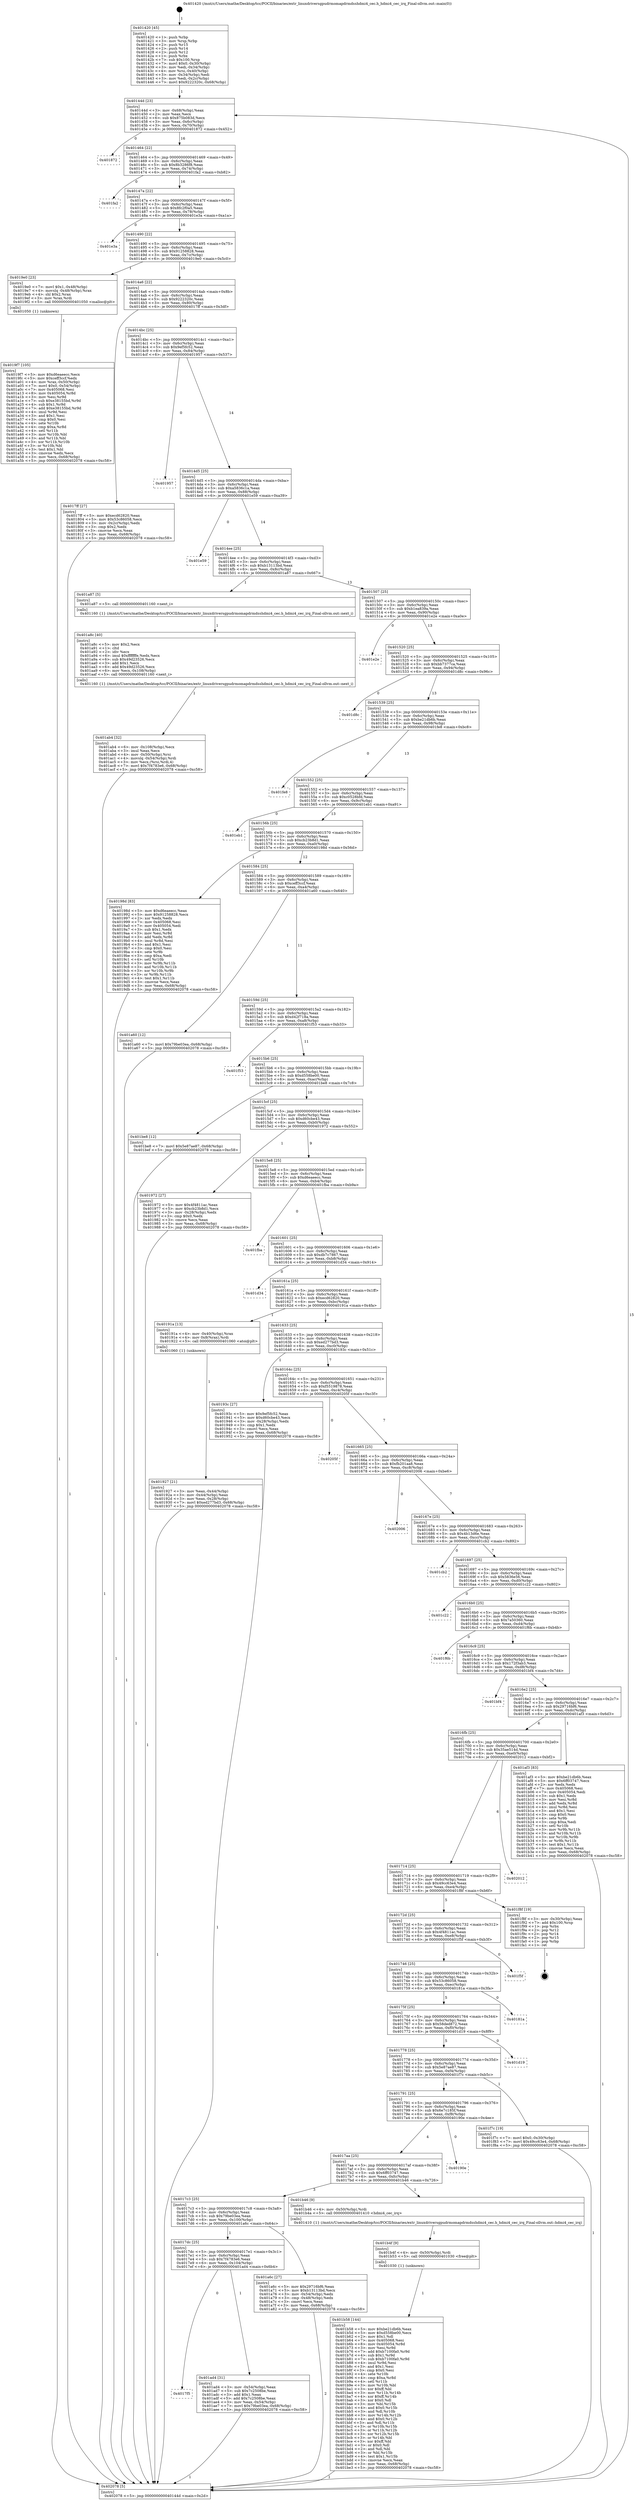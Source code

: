 digraph "0x401420" {
  label = "0x401420 (/mnt/c/Users/mathe/Desktop/tcc/POCII/binaries/extr_linuxdriversgpudrmomapdrmdsshdmi4_cec.h_hdmi4_cec_irq_Final-ollvm.out::main(0))"
  labelloc = "t"
  node[shape=record]

  Entry [label="",width=0.3,height=0.3,shape=circle,fillcolor=black,style=filled]
  "0x40144d" [label="{
     0x40144d [23]\l
     | [instrs]\l
     &nbsp;&nbsp;0x40144d \<+3\>: mov -0x68(%rbp),%eax\l
     &nbsp;&nbsp;0x401450 \<+2\>: mov %eax,%ecx\l
     &nbsp;&nbsp;0x401452 \<+6\>: sub $0x875b083d,%ecx\l
     &nbsp;&nbsp;0x401458 \<+3\>: mov %eax,-0x6c(%rbp)\l
     &nbsp;&nbsp;0x40145b \<+3\>: mov %ecx,-0x70(%rbp)\l
     &nbsp;&nbsp;0x40145e \<+6\>: je 0000000000401872 \<main+0x452\>\l
  }"]
  "0x401872" [label="{
     0x401872\l
  }", style=dashed]
  "0x401464" [label="{
     0x401464 [22]\l
     | [instrs]\l
     &nbsp;&nbsp;0x401464 \<+5\>: jmp 0000000000401469 \<main+0x49\>\l
     &nbsp;&nbsp;0x401469 \<+3\>: mov -0x6c(%rbp),%eax\l
     &nbsp;&nbsp;0x40146c \<+5\>: sub $0x8b3286f8,%eax\l
     &nbsp;&nbsp;0x401471 \<+3\>: mov %eax,-0x74(%rbp)\l
     &nbsp;&nbsp;0x401474 \<+6\>: je 0000000000401fa2 \<main+0xb82\>\l
  }"]
  Exit [label="",width=0.3,height=0.3,shape=circle,fillcolor=black,style=filled,peripheries=2]
  "0x401fa2" [label="{
     0x401fa2\l
  }", style=dashed]
  "0x40147a" [label="{
     0x40147a [22]\l
     | [instrs]\l
     &nbsp;&nbsp;0x40147a \<+5\>: jmp 000000000040147f \<main+0x5f\>\l
     &nbsp;&nbsp;0x40147f \<+3\>: mov -0x6c(%rbp),%eax\l
     &nbsp;&nbsp;0x401482 \<+5\>: sub $0x8fc2f0a5,%eax\l
     &nbsp;&nbsp;0x401487 \<+3\>: mov %eax,-0x78(%rbp)\l
     &nbsp;&nbsp;0x40148a \<+6\>: je 0000000000401e3a \<main+0xa1a\>\l
  }"]
  "0x401b58" [label="{
     0x401b58 [144]\l
     | [instrs]\l
     &nbsp;&nbsp;0x401b58 \<+5\>: mov $0xbe21db6b,%eax\l
     &nbsp;&nbsp;0x401b5d \<+5\>: mov $0xd558be00,%ecx\l
     &nbsp;&nbsp;0x401b62 \<+2\>: mov $0x1,%dl\l
     &nbsp;&nbsp;0x401b64 \<+7\>: mov 0x405068,%esi\l
     &nbsp;&nbsp;0x401b6b \<+8\>: mov 0x405054,%r8d\l
     &nbsp;&nbsp;0x401b73 \<+3\>: mov %esi,%r9d\l
     &nbsp;&nbsp;0x401b76 \<+7\>: add $0xb7100fa0,%r9d\l
     &nbsp;&nbsp;0x401b7d \<+4\>: sub $0x1,%r9d\l
     &nbsp;&nbsp;0x401b81 \<+7\>: sub $0xb7100fa0,%r9d\l
     &nbsp;&nbsp;0x401b88 \<+4\>: imul %r9d,%esi\l
     &nbsp;&nbsp;0x401b8c \<+3\>: and $0x1,%esi\l
     &nbsp;&nbsp;0x401b8f \<+3\>: cmp $0x0,%esi\l
     &nbsp;&nbsp;0x401b92 \<+4\>: sete %r10b\l
     &nbsp;&nbsp;0x401b96 \<+4\>: cmp $0xa,%r8d\l
     &nbsp;&nbsp;0x401b9a \<+4\>: setl %r11b\l
     &nbsp;&nbsp;0x401b9e \<+3\>: mov %r10b,%bl\l
     &nbsp;&nbsp;0x401ba1 \<+3\>: xor $0xff,%bl\l
     &nbsp;&nbsp;0x401ba4 \<+3\>: mov %r11b,%r14b\l
     &nbsp;&nbsp;0x401ba7 \<+4\>: xor $0xff,%r14b\l
     &nbsp;&nbsp;0x401bab \<+3\>: xor $0x0,%dl\l
     &nbsp;&nbsp;0x401bae \<+3\>: mov %bl,%r15b\l
     &nbsp;&nbsp;0x401bb1 \<+4\>: and $0x0,%r15b\l
     &nbsp;&nbsp;0x401bb5 \<+3\>: and %dl,%r10b\l
     &nbsp;&nbsp;0x401bb8 \<+3\>: mov %r14b,%r12b\l
     &nbsp;&nbsp;0x401bbb \<+4\>: and $0x0,%r12b\l
     &nbsp;&nbsp;0x401bbf \<+3\>: and %dl,%r11b\l
     &nbsp;&nbsp;0x401bc2 \<+3\>: or %r10b,%r15b\l
     &nbsp;&nbsp;0x401bc5 \<+3\>: or %r11b,%r12b\l
     &nbsp;&nbsp;0x401bc8 \<+3\>: xor %r12b,%r15b\l
     &nbsp;&nbsp;0x401bcb \<+3\>: or %r14b,%bl\l
     &nbsp;&nbsp;0x401bce \<+3\>: xor $0xff,%bl\l
     &nbsp;&nbsp;0x401bd1 \<+3\>: or $0x0,%dl\l
     &nbsp;&nbsp;0x401bd4 \<+2\>: and %dl,%bl\l
     &nbsp;&nbsp;0x401bd6 \<+3\>: or %bl,%r15b\l
     &nbsp;&nbsp;0x401bd9 \<+4\>: test $0x1,%r15b\l
     &nbsp;&nbsp;0x401bdd \<+3\>: cmovne %ecx,%eax\l
     &nbsp;&nbsp;0x401be0 \<+3\>: mov %eax,-0x68(%rbp)\l
     &nbsp;&nbsp;0x401be3 \<+5\>: jmp 0000000000402078 \<main+0xc58\>\l
  }"]
  "0x401e3a" [label="{
     0x401e3a\l
  }", style=dashed]
  "0x401490" [label="{
     0x401490 [22]\l
     | [instrs]\l
     &nbsp;&nbsp;0x401490 \<+5\>: jmp 0000000000401495 \<main+0x75\>\l
     &nbsp;&nbsp;0x401495 \<+3\>: mov -0x6c(%rbp),%eax\l
     &nbsp;&nbsp;0x401498 \<+5\>: sub $0x91258828,%eax\l
     &nbsp;&nbsp;0x40149d \<+3\>: mov %eax,-0x7c(%rbp)\l
     &nbsp;&nbsp;0x4014a0 \<+6\>: je 00000000004019e0 \<main+0x5c0\>\l
  }"]
  "0x401b4f" [label="{
     0x401b4f [9]\l
     | [instrs]\l
     &nbsp;&nbsp;0x401b4f \<+4\>: mov -0x50(%rbp),%rdi\l
     &nbsp;&nbsp;0x401b53 \<+5\>: call 0000000000401030 \<free@plt\>\l
     | [calls]\l
     &nbsp;&nbsp;0x401030 \{1\} (unknown)\l
  }"]
  "0x4019e0" [label="{
     0x4019e0 [23]\l
     | [instrs]\l
     &nbsp;&nbsp;0x4019e0 \<+7\>: movl $0x1,-0x48(%rbp)\l
     &nbsp;&nbsp;0x4019e7 \<+4\>: movslq -0x48(%rbp),%rax\l
     &nbsp;&nbsp;0x4019eb \<+4\>: shl $0x2,%rax\l
     &nbsp;&nbsp;0x4019ef \<+3\>: mov %rax,%rdi\l
     &nbsp;&nbsp;0x4019f2 \<+5\>: call 0000000000401050 \<malloc@plt\>\l
     | [calls]\l
     &nbsp;&nbsp;0x401050 \{1\} (unknown)\l
  }"]
  "0x4014a6" [label="{
     0x4014a6 [22]\l
     | [instrs]\l
     &nbsp;&nbsp;0x4014a6 \<+5\>: jmp 00000000004014ab \<main+0x8b\>\l
     &nbsp;&nbsp;0x4014ab \<+3\>: mov -0x6c(%rbp),%eax\l
     &nbsp;&nbsp;0x4014ae \<+5\>: sub $0x9222320c,%eax\l
     &nbsp;&nbsp;0x4014b3 \<+3\>: mov %eax,-0x80(%rbp)\l
     &nbsp;&nbsp;0x4014b6 \<+6\>: je 00000000004017ff \<main+0x3df\>\l
  }"]
  "0x4017f5" [label="{
     0x4017f5\l
  }", style=dashed]
  "0x4017ff" [label="{
     0x4017ff [27]\l
     | [instrs]\l
     &nbsp;&nbsp;0x4017ff \<+5\>: mov $0xecd62820,%eax\l
     &nbsp;&nbsp;0x401804 \<+5\>: mov $0x53c86058,%ecx\l
     &nbsp;&nbsp;0x401809 \<+3\>: mov -0x2c(%rbp),%edx\l
     &nbsp;&nbsp;0x40180c \<+3\>: cmp $0x2,%edx\l
     &nbsp;&nbsp;0x40180f \<+3\>: cmovne %ecx,%eax\l
     &nbsp;&nbsp;0x401812 \<+3\>: mov %eax,-0x68(%rbp)\l
     &nbsp;&nbsp;0x401815 \<+5\>: jmp 0000000000402078 \<main+0xc58\>\l
  }"]
  "0x4014bc" [label="{
     0x4014bc [25]\l
     | [instrs]\l
     &nbsp;&nbsp;0x4014bc \<+5\>: jmp 00000000004014c1 \<main+0xa1\>\l
     &nbsp;&nbsp;0x4014c1 \<+3\>: mov -0x6c(%rbp),%eax\l
     &nbsp;&nbsp;0x4014c4 \<+5\>: sub $0x9ef5fc52,%eax\l
     &nbsp;&nbsp;0x4014c9 \<+6\>: mov %eax,-0x84(%rbp)\l
     &nbsp;&nbsp;0x4014cf \<+6\>: je 0000000000401957 \<main+0x537\>\l
  }"]
  "0x402078" [label="{
     0x402078 [5]\l
     | [instrs]\l
     &nbsp;&nbsp;0x402078 \<+5\>: jmp 000000000040144d \<main+0x2d\>\l
  }"]
  "0x401420" [label="{
     0x401420 [45]\l
     | [instrs]\l
     &nbsp;&nbsp;0x401420 \<+1\>: push %rbp\l
     &nbsp;&nbsp;0x401421 \<+3\>: mov %rsp,%rbp\l
     &nbsp;&nbsp;0x401424 \<+2\>: push %r15\l
     &nbsp;&nbsp;0x401426 \<+2\>: push %r14\l
     &nbsp;&nbsp;0x401428 \<+2\>: push %r12\l
     &nbsp;&nbsp;0x40142a \<+1\>: push %rbx\l
     &nbsp;&nbsp;0x40142b \<+7\>: sub $0x100,%rsp\l
     &nbsp;&nbsp;0x401432 \<+7\>: movl $0x0,-0x30(%rbp)\l
     &nbsp;&nbsp;0x401439 \<+3\>: mov %edi,-0x34(%rbp)\l
     &nbsp;&nbsp;0x40143c \<+4\>: mov %rsi,-0x40(%rbp)\l
     &nbsp;&nbsp;0x401440 \<+3\>: mov -0x34(%rbp),%edi\l
     &nbsp;&nbsp;0x401443 \<+3\>: mov %edi,-0x2c(%rbp)\l
     &nbsp;&nbsp;0x401446 \<+7\>: movl $0x9222320c,-0x68(%rbp)\l
  }"]
  "0x401ad4" [label="{
     0x401ad4 [31]\l
     | [instrs]\l
     &nbsp;&nbsp;0x401ad4 \<+3\>: mov -0x54(%rbp),%eax\l
     &nbsp;&nbsp;0x401ad7 \<+5\>: sub $0x7c2508be,%eax\l
     &nbsp;&nbsp;0x401adc \<+3\>: add $0x1,%eax\l
     &nbsp;&nbsp;0x401adf \<+5\>: add $0x7c2508be,%eax\l
     &nbsp;&nbsp;0x401ae4 \<+3\>: mov %eax,-0x54(%rbp)\l
     &nbsp;&nbsp;0x401ae7 \<+7\>: movl $0x79be03ea,-0x68(%rbp)\l
     &nbsp;&nbsp;0x401aee \<+5\>: jmp 0000000000402078 \<main+0xc58\>\l
  }"]
  "0x401957" [label="{
     0x401957\l
  }", style=dashed]
  "0x4014d5" [label="{
     0x4014d5 [25]\l
     | [instrs]\l
     &nbsp;&nbsp;0x4014d5 \<+5\>: jmp 00000000004014da \<main+0xba\>\l
     &nbsp;&nbsp;0x4014da \<+3\>: mov -0x6c(%rbp),%eax\l
     &nbsp;&nbsp;0x4014dd \<+5\>: sub $0xa5836c1a,%eax\l
     &nbsp;&nbsp;0x4014e2 \<+6\>: mov %eax,-0x88(%rbp)\l
     &nbsp;&nbsp;0x4014e8 \<+6\>: je 0000000000401e59 \<main+0xa39\>\l
  }"]
  "0x401ab4" [label="{
     0x401ab4 [32]\l
     | [instrs]\l
     &nbsp;&nbsp;0x401ab4 \<+6\>: mov -0x108(%rbp),%ecx\l
     &nbsp;&nbsp;0x401aba \<+3\>: imul %eax,%ecx\l
     &nbsp;&nbsp;0x401abd \<+4\>: mov -0x50(%rbp),%rsi\l
     &nbsp;&nbsp;0x401ac1 \<+4\>: movslq -0x54(%rbp),%rdi\l
     &nbsp;&nbsp;0x401ac5 \<+3\>: mov %ecx,(%rsi,%rdi,4)\l
     &nbsp;&nbsp;0x401ac8 \<+7\>: movl $0x7f4783e6,-0x68(%rbp)\l
     &nbsp;&nbsp;0x401acf \<+5\>: jmp 0000000000402078 \<main+0xc58\>\l
  }"]
  "0x401e59" [label="{
     0x401e59\l
  }", style=dashed]
  "0x4014ee" [label="{
     0x4014ee [25]\l
     | [instrs]\l
     &nbsp;&nbsp;0x4014ee \<+5\>: jmp 00000000004014f3 \<main+0xd3\>\l
     &nbsp;&nbsp;0x4014f3 \<+3\>: mov -0x6c(%rbp),%eax\l
     &nbsp;&nbsp;0x4014f6 \<+5\>: sub $0xb13113bd,%eax\l
     &nbsp;&nbsp;0x4014fb \<+6\>: mov %eax,-0x8c(%rbp)\l
     &nbsp;&nbsp;0x401501 \<+6\>: je 0000000000401a87 \<main+0x667\>\l
  }"]
  "0x401a8c" [label="{
     0x401a8c [40]\l
     | [instrs]\l
     &nbsp;&nbsp;0x401a8c \<+5\>: mov $0x2,%ecx\l
     &nbsp;&nbsp;0x401a91 \<+1\>: cltd\l
     &nbsp;&nbsp;0x401a92 \<+2\>: idiv %ecx\l
     &nbsp;&nbsp;0x401a94 \<+6\>: imul $0xfffffffe,%edx,%ecx\l
     &nbsp;&nbsp;0x401a9a \<+6\>: sub $0x49d23526,%ecx\l
     &nbsp;&nbsp;0x401aa0 \<+3\>: add $0x1,%ecx\l
     &nbsp;&nbsp;0x401aa3 \<+6\>: add $0x49d23526,%ecx\l
     &nbsp;&nbsp;0x401aa9 \<+6\>: mov %ecx,-0x108(%rbp)\l
     &nbsp;&nbsp;0x401aaf \<+5\>: call 0000000000401160 \<next_i\>\l
     | [calls]\l
     &nbsp;&nbsp;0x401160 \{1\} (/mnt/c/Users/mathe/Desktop/tcc/POCII/binaries/extr_linuxdriversgpudrmomapdrmdsshdmi4_cec.h_hdmi4_cec_irq_Final-ollvm.out::next_i)\l
  }"]
  "0x401a87" [label="{
     0x401a87 [5]\l
     | [instrs]\l
     &nbsp;&nbsp;0x401a87 \<+5\>: call 0000000000401160 \<next_i\>\l
     | [calls]\l
     &nbsp;&nbsp;0x401160 \{1\} (/mnt/c/Users/mathe/Desktop/tcc/POCII/binaries/extr_linuxdriversgpudrmomapdrmdsshdmi4_cec.h_hdmi4_cec_irq_Final-ollvm.out::next_i)\l
  }"]
  "0x401507" [label="{
     0x401507 [25]\l
     | [instrs]\l
     &nbsp;&nbsp;0x401507 \<+5\>: jmp 000000000040150c \<main+0xec\>\l
     &nbsp;&nbsp;0x40150c \<+3\>: mov -0x6c(%rbp),%eax\l
     &nbsp;&nbsp;0x40150f \<+5\>: sub $0xb1ea839a,%eax\l
     &nbsp;&nbsp;0x401514 \<+6\>: mov %eax,-0x90(%rbp)\l
     &nbsp;&nbsp;0x40151a \<+6\>: je 0000000000401e2e \<main+0xa0e\>\l
  }"]
  "0x4017dc" [label="{
     0x4017dc [25]\l
     | [instrs]\l
     &nbsp;&nbsp;0x4017dc \<+5\>: jmp 00000000004017e1 \<main+0x3c1\>\l
     &nbsp;&nbsp;0x4017e1 \<+3\>: mov -0x6c(%rbp),%eax\l
     &nbsp;&nbsp;0x4017e4 \<+5\>: sub $0x7f4783e6,%eax\l
     &nbsp;&nbsp;0x4017e9 \<+6\>: mov %eax,-0x104(%rbp)\l
     &nbsp;&nbsp;0x4017ef \<+6\>: je 0000000000401ad4 \<main+0x6b4\>\l
  }"]
  "0x401e2e" [label="{
     0x401e2e\l
  }", style=dashed]
  "0x401520" [label="{
     0x401520 [25]\l
     | [instrs]\l
     &nbsp;&nbsp;0x401520 \<+5\>: jmp 0000000000401525 \<main+0x105\>\l
     &nbsp;&nbsp;0x401525 \<+3\>: mov -0x6c(%rbp),%eax\l
     &nbsp;&nbsp;0x401528 \<+5\>: sub $0xbb7377ca,%eax\l
     &nbsp;&nbsp;0x40152d \<+6\>: mov %eax,-0x94(%rbp)\l
     &nbsp;&nbsp;0x401533 \<+6\>: je 0000000000401d8c \<main+0x96c\>\l
  }"]
  "0x401a6c" [label="{
     0x401a6c [27]\l
     | [instrs]\l
     &nbsp;&nbsp;0x401a6c \<+5\>: mov $0x29716bf6,%eax\l
     &nbsp;&nbsp;0x401a71 \<+5\>: mov $0xb13113bd,%ecx\l
     &nbsp;&nbsp;0x401a76 \<+3\>: mov -0x54(%rbp),%edx\l
     &nbsp;&nbsp;0x401a79 \<+3\>: cmp -0x48(%rbp),%edx\l
     &nbsp;&nbsp;0x401a7c \<+3\>: cmovl %ecx,%eax\l
     &nbsp;&nbsp;0x401a7f \<+3\>: mov %eax,-0x68(%rbp)\l
     &nbsp;&nbsp;0x401a82 \<+5\>: jmp 0000000000402078 \<main+0xc58\>\l
  }"]
  "0x401d8c" [label="{
     0x401d8c\l
  }", style=dashed]
  "0x401539" [label="{
     0x401539 [25]\l
     | [instrs]\l
     &nbsp;&nbsp;0x401539 \<+5\>: jmp 000000000040153e \<main+0x11e\>\l
     &nbsp;&nbsp;0x40153e \<+3\>: mov -0x6c(%rbp),%eax\l
     &nbsp;&nbsp;0x401541 \<+5\>: sub $0xbe21db6b,%eax\l
     &nbsp;&nbsp;0x401546 \<+6\>: mov %eax,-0x98(%rbp)\l
     &nbsp;&nbsp;0x40154c \<+6\>: je 0000000000401fe8 \<main+0xbc8\>\l
  }"]
  "0x4017c3" [label="{
     0x4017c3 [25]\l
     | [instrs]\l
     &nbsp;&nbsp;0x4017c3 \<+5\>: jmp 00000000004017c8 \<main+0x3a8\>\l
     &nbsp;&nbsp;0x4017c8 \<+3\>: mov -0x6c(%rbp),%eax\l
     &nbsp;&nbsp;0x4017cb \<+5\>: sub $0x79be03ea,%eax\l
     &nbsp;&nbsp;0x4017d0 \<+6\>: mov %eax,-0x100(%rbp)\l
     &nbsp;&nbsp;0x4017d6 \<+6\>: je 0000000000401a6c \<main+0x64c\>\l
  }"]
  "0x401fe8" [label="{
     0x401fe8\l
  }", style=dashed]
  "0x401552" [label="{
     0x401552 [25]\l
     | [instrs]\l
     &nbsp;&nbsp;0x401552 \<+5\>: jmp 0000000000401557 \<main+0x137\>\l
     &nbsp;&nbsp;0x401557 \<+3\>: mov -0x6c(%rbp),%eax\l
     &nbsp;&nbsp;0x40155a \<+5\>: sub $0xc0528bfd,%eax\l
     &nbsp;&nbsp;0x40155f \<+6\>: mov %eax,-0x9c(%rbp)\l
     &nbsp;&nbsp;0x401565 \<+6\>: je 0000000000401eb1 \<main+0xa91\>\l
  }"]
  "0x401b46" [label="{
     0x401b46 [9]\l
     | [instrs]\l
     &nbsp;&nbsp;0x401b46 \<+4\>: mov -0x50(%rbp),%rdi\l
     &nbsp;&nbsp;0x401b4a \<+5\>: call 0000000000401410 \<hdmi4_cec_irq\>\l
     | [calls]\l
     &nbsp;&nbsp;0x401410 \{1\} (/mnt/c/Users/mathe/Desktop/tcc/POCII/binaries/extr_linuxdriversgpudrmomapdrmdsshdmi4_cec.h_hdmi4_cec_irq_Final-ollvm.out::hdmi4_cec_irq)\l
  }"]
  "0x401eb1" [label="{
     0x401eb1\l
  }", style=dashed]
  "0x40156b" [label="{
     0x40156b [25]\l
     | [instrs]\l
     &nbsp;&nbsp;0x40156b \<+5\>: jmp 0000000000401570 \<main+0x150\>\l
     &nbsp;&nbsp;0x401570 \<+3\>: mov -0x6c(%rbp),%eax\l
     &nbsp;&nbsp;0x401573 \<+5\>: sub $0xcb23b8d1,%eax\l
     &nbsp;&nbsp;0x401578 \<+6\>: mov %eax,-0xa0(%rbp)\l
     &nbsp;&nbsp;0x40157e \<+6\>: je 000000000040198d \<main+0x56d\>\l
  }"]
  "0x4017aa" [label="{
     0x4017aa [25]\l
     | [instrs]\l
     &nbsp;&nbsp;0x4017aa \<+5\>: jmp 00000000004017af \<main+0x38f\>\l
     &nbsp;&nbsp;0x4017af \<+3\>: mov -0x6c(%rbp),%eax\l
     &nbsp;&nbsp;0x4017b2 \<+5\>: sub $0x6ff03747,%eax\l
     &nbsp;&nbsp;0x4017b7 \<+6\>: mov %eax,-0xfc(%rbp)\l
     &nbsp;&nbsp;0x4017bd \<+6\>: je 0000000000401b46 \<main+0x726\>\l
  }"]
  "0x40198d" [label="{
     0x40198d [83]\l
     | [instrs]\l
     &nbsp;&nbsp;0x40198d \<+5\>: mov $0xd6eaeecc,%eax\l
     &nbsp;&nbsp;0x401992 \<+5\>: mov $0x91258828,%ecx\l
     &nbsp;&nbsp;0x401997 \<+2\>: xor %edx,%edx\l
     &nbsp;&nbsp;0x401999 \<+7\>: mov 0x405068,%esi\l
     &nbsp;&nbsp;0x4019a0 \<+7\>: mov 0x405054,%edi\l
     &nbsp;&nbsp;0x4019a7 \<+3\>: sub $0x1,%edx\l
     &nbsp;&nbsp;0x4019aa \<+3\>: mov %esi,%r8d\l
     &nbsp;&nbsp;0x4019ad \<+3\>: add %edx,%r8d\l
     &nbsp;&nbsp;0x4019b0 \<+4\>: imul %r8d,%esi\l
     &nbsp;&nbsp;0x4019b4 \<+3\>: and $0x1,%esi\l
     &nbsp;&nbsp;0x4019b7 \<+3\>: cmp $0x0,%esi\l
     &nbsp;&nbsp;0x4019ba \<+4\>: sete %r9b\l
     &nbsp;&nbsp;0x4019be \<+3\>: cmp $0xa,%edi\l
     &nbsp;&nbsp;0x4019c1 \<+4\>: setl %r10b\l
     &nbsp;&nbsp;0x4019c5 \<+3\>: mov %r9b,%r11b\l
     &nbsp;&nbsp;0x4019c8 \<+3\>: and %r10b,%r11b\l
     &nbsp;&nbsp;0x4019cb \<+3\>: xor %r10b,%r9b\l
     &nbsp;&nbsp;0x4019ce \<+3\>: or %r9b,%r11b\l
     &nbsp;&nbsp;0x4019d1 \<+4\>: test $0x1,%r11b\l
     &nbsp;&nbsp;0x4019d5 \<+3\>: cmovne %ecx,%eax\l
     &nbsp;&nbsp;0x4019d8 \<+3\>: mov %eax,-0x68(%rbp)\l
     &nbsp;&nbsp;0x4019db \<+5\>: jmp 0000000000402078 \<main+0xc58\>\l
  }"]
  "0x401584" [label="{
     0x401584 [25]\l
     | [instrs]\l
     &nbsp;&nbsp;0x401584 \<+5\>: jmp 0000000000401589 \<main+0x169\>\l
     &nbsp;&nbsp;0x401589 \<+3\>: mov -0x6c(%rbp),%eax\l
     &nbsp;&nbsp;0x40158c \<+5\>: sub $0xceff3ccf,%eax\l
     &nbsp;&nbsp;0x401591 \<+6\>: mov %eax,-0xa4(%rbp)\l
     &nbsp;&nbsp;0x401597 \<+6\>: je 0000000000401a60 \<main+0x640\>\l
  }"]
  "0x40190e" [label="{
     0x40190e\l
  }", style=dashed]
  "0x401a60" [label="{
     0x401a60 [12]\l
     | [instrs]\l
     &nbsp;&nbsp;0x401a60 \<+7\>: movl $0x79be03ea,-0x68(%rbp)\l
     &nbsp;&nbsp;0x401a67 \<+5\>: jmp 0000000000402078 \<main+0xc58\>\l
  }"]
  "0x40159d" [label="{
     0x40159d [25]\l
     | [instrs]\l
     &nbsp;&nbsp;0x40159d \<+5\>: jmp 00000000004015a2 \<main+0x182\>\l
     &nbsp;&nbsp;0x4015a2 \<+3\>: mov -0x6c(%rbp),%eax\l
     &nbsp;&nbsp;0x4015a5 \<+5\>: sub $0xd42f718a,%eax\l
     &nbsp;&nbsp;0x4015aa \<+6\>: mov %eax,-0xa8(%rbp)\l
     &nbsp;&nbsp;0x4015b0 \<+6\>: je 0000000000401f53 \<main+0xb33\>\l
  }"]
  "0x401791" [label="{
     0x401791 [25]\l
     | [instrs]\l
     &nbsp;&nbsp;0x401791 \<+5\>: jmp 0000000000401796 \<main+0x376\>\l
     &nbsp;&nbsp;0x401796 \<+3\>: mov -0x6c(%rbp),%eax\l
     &nbsp;&nbsp;0x401799 \<+5\>: sub $0x6e7c185f,%eax\l
     &nbsp;&nbsp;0x40179e \<+6\>: mov %eax,-0xf8(%rbp)\l
     &nbsp;&nbsp;0x4017a4 \<+6\>: je 000000000040190e \<main+0x4ee\>\l
  }"]
  "0x401f53" [label="{
     0x401f53\l
  }", style=dashed]
  "0x4015b6" [label="{
     0x4015b6 [25]\l
     | [instrs]\l
     &nbsp;&nbsp;0x4015b6 \<+5\>: jmp 00000000004015bb \<main+0x19b\>\l
     &nbsp;&nbsp;0x4015bb \<+3\>: mov -0x6c(%rbp),%eax\l
     &nbsp;&nbsp;0x4015be \<+5\>: sub $0xd558be00,%eax\l
     &nbsp;&nbsp;0x4015c3 \<+6\>: mov %eax,-0xac(%rbp)\l
     &nbsp;&nbsp;0x4015c9 \<+6\>: je 0000000000401be8 \<main+0x7c8\>\l
  }"]
  "0x401f7c" [label="{
     0x401f7c [19]\l
     | [instrs]\l
     &nbsp;&nbsp;0x401f7c \<+7\>: movl $0x0,-0x30(%rbp)\l
     &nbsp;&nbsp;0x401f83 \<+7\>: movl $0x49cc63e4,-0x68(%rbp)\l
     &nbsp;&nbsp;0x401f8a \<+5\>: jmp 0000000000402078 \<main+0xc58\>\l
  }"]
  "0x401be8" [label="{
     0x401be8 [12]\l
     | [instrs]\l
     &nbsp;&nbsp;0x401be8 \<+7\>: movl $0x5e87ae87,-0x68(%rbp)\l
     &nbsp;&nbsp;0x401bef \<+5\>: jmp 0000000000402078 \<main+0xc58\>\l
  }"]
  "0x4015cf" [label="{
     0x4015cf [25]\l
     | [instrs]\l
     &nbsp;&nbsp;0x4015cf \<+5\>: jmp 00000000004015d4 \<main+0x1b4\>\l
     &nbsp;&nbsp;0x4015d4 \<+3\>: mov -0x6c(%rbp),%eax\l
     &nbsp;&nbsp;0x4015d7 \<+5\>: sub $0xd60cbe43,%eax\l
     &nbsp;&nbsp;0x4015dc \<+6\>: mov %eax,-0xb0(%rbp)\l
     &nbsp;&nbsp;0x4015e2 \<+6\>: je 0000000000401972 \<main+0x552\>\l
  }"]
  "0x401778" [label="{
     0x401778 [25]\l
     | [instrs]\l
     &nbsp;&nbsp;0x401778 \<+5\>: jmp 000000000040177d \<main+0x35d\>\l
     &nbsp;&nbsp;0x40177d \<+3\>: mov -0x6c(%rbp),%eax\l
     &nbsp;&nbsp;0x401780 \<+5\>: sub $0x5e87ae87,%eax\l
     &nbsp;&nbsp;0x401785 \<+6\>: mov %eax,-0xf4(%rbp)\l
     &nbsp;&nbsp;0x40178b \<+6\>: je 0000000000401f7c \<main+0xb5c\>\l
  }"]
  "0x401972" [label="{
     0x401972 [27]\l
     | [instrs]\l
     &nbsp;&nbsp;0x401972 \<+5\>: mov $0x4f4811ac,%eax\l
     &nbsp;&nbsp;0x401977 \<+5\>: mov $0xcb23b8d1,%ecx\l
     &nbsp;&nbsp;0x40197c \<+3\>: mov -0x28(%rbp),%edx\l
     &nbsp;&nbsp;0x40197f \<+3\>: cmp $0x0,%edx\l
     &nbsp;&nbsp;0x401982 \<+3\>: cmove %ecx,%eax\l
     &nbsp;&nbsp;0x401985 \<+3\>: mov %eax,-0x68(%rbp)\l
     &nbsp;&nbsp;0x401988 \<+5\>: jmp 0000000000402078 \<main+0xc58\>\l
  }"]
  "0x4015e8" [label="{
     0x4015e8 [25]\l
     | [instrs]\l
     &nbsp;&nbsp;0x4015e8 \<+5\>: jmp 00000000004015ed \<main+0x1cd\>\l
     &nbsp;&nbsp;0x4015ed \<+3\>: mov -0x6c(%rbp),%eax\l
     &nbsp;&nbsp;0x4015f0 \<+5\>: sub $0xd6eaeecc,%eax\l
     &nbsp;&nbsp;0x4015f5 \<+6\>: mov %eax,-0xb4(%rbp)\l
     &nbsp;&nbsp;0x4015fb \<+6\>: je 0000000000401fba \<main+0xb9a\>\l
  }"]
  "0x401d19" [label="{
     0x401d19\l
  }", style=dashed]
  "0x401fba" [label="{
     0x401fba\l
  }", style=dashed]
  "0x401601" [label="{
     0x401601 [25]\l
     | [instrs]\l
     &nbsp;&nbsp;0x401601 \<+5\>: jmp 0000000000401606 \<main+0x1e6\>\l
     &nbsp;&nbsp;0x401606 \<+3\>: mov -0x6c(%rbp),%eax\l
     &nbsp;&nbsp;0x401609 \<+5\>: sub $0xdb7c7867,%eax\l
     &nbsp;&nbsp;0x40160e \<+6\>: mov %eax,-0xb8(%rbp)\l
     &nbsp;&nbsp;0x401614 \<+6\>: je 0000000000401d34 \<main+0x914\>\l
  }"]
  "0x40175f" [label="{
     0x40175f [25]\l
     | [instrs]\l
     &nbsp;&nbsp;0x40175f \<+5\>: jmp 0000000000401764 \<main+0x344\>\l
     &nbsp;&nbsp;0x401764 \<+3\>: mov -0x6c(%rbp),%eax\l
     &nbsp;&nbsp;0x401767 \<+5\>: sub $0x58ded872,%eax\l
     &nbsp;&nbsp;0x40176c \<+6\>: mov %eax,-0xf0(%rbp)\l
     &nbsp;&nbsp;0x401772 \<+6\>: je 0000000000401d19 \<main+0x8f9\>\l
  }"]
  "0x401d34" [label="{
     0x401d34\l
  }", style=dashed]
  "0x40161a" [label="{
     0x40161a [25]\l
     | [instrs]\l
     &nbsp;&nbsp;0x40161a \<+5\>: jmp 000000000040161f \<main+0x1ff\>\l
     &nbsp;&nbsp;0x40161f \<+3\>: mov -0x6c(%rbp),%eax\l
     &nbsp;&nbsp;0x401622 \<+5\>: sub $0xecd62820,%eax\l
     &nbsp;&nbsp;0x401627 \<+6\>: mov %eax,-0xbc(%rbp)\l
     &nbsp;&nbsp;0x40162d \<+6\>: je 000000000040191a \<main+0x4fa\>\l
  }"]
  "0x40181a" [label="{
     0x40181a\l
  }", style=dashed]
  "0x40191a" [label="{
     0x40191a [13]\l
     | [instrs]\l
     &nbsp;&nbsp;0x40191a \<+4\>: mov -0x40(%rbp),%rax\l
     &nbsp;&nbsp;0x40191e \<+4\>: mov 0x8(%rax),%rdi\l
     &nbsp;&nbsp;0x401922 \<+5\>: call 0000000000401060 \<atoi@plt\>\l
     | [calls]\l
     &nbsp;&nbsp;0x401060 \{1\} (unknown)\l
  }"]
  "0x401633" [label="{
     0x401633 [25]\l
     | [instrs]\l
     &nbsp;&nbsp;0x401633 \<+5\>: jmp 0000000000401638 \<main+0x218\>\l
     &nbsp;&nbsp;0x401638 \<+3\>: mov -0x6c(%rbp),%eax\l
     &nbsp;&nbsp;0x40163b \<+5\>: sub $0xed277bd3,%eax\l
     &nbsp;&nbsp;0x401640 \<+6\>: mov %eax,-0xc0(%rbp)\l
     &nbsp;&nbsp;0x401646 \<+6\>: je 000000000040193c \<main+0x51c\>\l
  }"]
  "0x401927" [label="{
     0x401927 [21]\l
     | [instrs]\l
     &nbsp;&nbsp;0x401927 \<+3\>: mov %eax,-0x44(%rbp)\l
     &nbsp;&nbsp;0x40192a \<+3\>: mov -0x44(%rbp),%eax\l
     &nbsp;&nbsp;0x40192d \<+3\>: mov %eax,-0x28(%rbp)\l
     &nbsp;&nbsp;0x401930 \<+7\>: movl $0xed277bd3,-0x68(%rbp)\l
     &nbsp;&nbsp;0x401937 \<+5\>: jmp 0000000000402078 \<main+0xc58\>\l
  }"]
  "0x401746" [label="{
     0x401746 [25]\l
     | [instrs]\l
     &nbsp;&nbsp;0x401746 \<+5\>: jmp 000000000040174b \<main+0x32b\>\l
     &nbsp;&nbsp;0x40174b \<+3\>: mov -0x6c(%rbp),%eax\l
     &nbsp;&nbsp;0x40174e \<+5\>: sub $0x53c86058,%eax\l
     &nbsp;&nbsp;0x401753 \<+6\>: mov %eax,-0xec(%rbp)\l
     &nbsp;&nbsp;0x401759 \<+6\>: je 000000000040181a \<main+0x3fa\>\l
  }"]
  "0x40193c" [label="{
     0x40193c [27]\l
     | [instrs]\l
     &nbsp;&nbsp;0x40193c \<+5\>: mov $0x9ef5fc52,%eax\l
     &nbsp;&nbsp;0x401941 \<+5\>: mov $0xd60cbe43,%ecx\l
     &nbsp;&nbsp;0x401946 \<+3\>: mov -0x28(%rbp),%edx\l
     &nbsp;&nbsp;0x401949 \<+3\>: cmp $0x1,%edx\l
     &nbsp;&nbsp;0x40194c \<+3\>: cmovl %ecx,%eax\l
     &nbsp;&nbsp;0x40194f \<+3\>: mov %eax,-0x68(%rbp)\l
     &nbsp;&nbsp;0x401952 \<+5\>: jmp 0000000000402078 \<main+0xc58\>\l
  }"]
  "0x40164c" [label="{
     0x40164c [25]\l
     | [instrs]\l
     &nbsp;&nbsp;0x40164c \<+5\>: jmp 0000000000401651 \<main+0x231\>\l
     &nbsp;&nbsp;0x401651 \<+3\>: mov -0x6c(%rbp),%eax\l
     &nbsp;&nbsp;0x401654 \<+5\>: sub $0xf5519878,%eax\l
     &nbsp;&nbsp;0x401659 \<+6\>: mov %eax,-0xc4(%rbp)\l
     &nbsp;&nbsp;0x40165f \<+6\>: je 000000000040205f \<main+0xc3f\>\l
  }"]
  "0x4019f7" [label="{
     0x4019f7 [105]\l
     | [instrs]\l
     &nbsp;&nbsp;0x4019f7 \<+5\>: mov $0xd6eaeecc,%ecx\l
     &nbsp;&nbsp;0x4019fc \<+5\>: mov $0xceff3ccf,%edx\l
     &nbsp;&nbsp;0x401a01 \<+4\>: mov %rax,-0x50(%rbp)\l
     &nbsp;&nbsp;0x401a05 \<+7\>: movl $0x0,-0x54(%rbp)\l
     &nbsp;&nbsp;0x401a0c \<+7\>: mov 0x405068,%esi\l
     &nbsp;&nbsp;0x401a13 \<+8\>: mov 0x405054,%r8d\l
     &nbsp;&nbsp;0x401a1b \<+3\>: mov %esi,%r9d\l
     &nbsp;&nbsp;0x401a1e \<+7\>: sub $0xe38155bd,%r9d\l
     &nbsp;&nbsp;0x401a25 \<+4\>: sub $0x1,%r9d\l
     &nbsp;&nbsp;0x401a29 \<+7\>: add $0xe38155bd,%r9d\l
     &nbsp;&nbsp;0x401a30 \<+4\>: imul %r9d,%esi\l
     &nbsp;&nbsp;0x401a34 \<+3\>: and $0x1,%esi\l
     &nbsp;&nbsp;0x401a37 \<+3\>: cmp $0x0,%esi\l
     &nbsp;&nbsp;0x401a3a \<+4\>: sete %r10b\l
     &nbsp;&nbsp;0x401a3e \<+4\>: cmp $0xa,%r8d\l
     &nbsp;&nbsp;0x401a42 \<+4\>: setl %r11b\l
     &nbsp;&nbsp;0x401a46 \<+3\>: mov %r10b,%bl\l
     &nbsp;&nbsp;0x401a49 \<+3\>: and %r11b,%bl\l
     &nbsp;&nbsp;0x401a4c \<+3\>: xor %r11b,%r10b\l
     &nbsp;&nbsp;0x401a4f \<+3\>: or %r10b,%bl\l
     &nbsp;&nbsp;0x401a52 \<+3\>: test $0x1,%bl\l
     &nbsp;&nbsp;0x401a55 \<+3\>: cmovne %edx,%ecx\l
     &nbsp;&nbsp;0x401a58 \<+3\>: mov %ecx,-0x68(%rbp)\l
     &nbsp;&nbsp;0x401a5b \<+5\>: jmp 0000000000402078 \<main+0xc58\>\l
  }"]
  "0x401f5f" [label="{
     0x401f5f\l
  }", style=dashed]
  "0x40205f" [label="{
     0x40205f\l
  }", style=dashed]
  "0x401665" [label="{
     0x401665 [25]\l
     | [instrs]\l
     &nbsp;&nbsp;0x401665 \<+5\>: jmp 000000000040166a \<main+0x24a\>\l
     &nbsp;&nbsp;0x40166a \<+3\>: mov -0x6c(%rbp),%eax\l
     &nbsp;&nbsp;0x40166d \<+5\>: sub $0xfb201aa8,%eax\l
     &nbsp;&nbsp;0x401672 \<+6\>: mov %eax,-0xc8(%rbp)\l
     &nbsp;&nbsp;0x401678 \<+6\>: je 0000000000402006 \<main+0xbe6\>\l
  }"]
  "0x40172d" [label="{
     0x40172d [25]\l
     | [instrs]\l
     &nbsp;&nbsp;0x40172d \<+5\>: jmp 0000000000401732 \<main+0x312\>\l
     &nbsp;&nbsp;0x401732 \<+3\>: mov -0x6c(%rbp),%eax\l
     &nbsp;&nbsp;0x401735 \<+5\>: sub $0x4f4811ac,%eax\l
     &nbsp;&nbsp;0x40173a \<+6\>: mov %eax,-0xe8(%rbp)\l
     &nbsp;&nbsp;0x401740 \<+6\>: je 0000000000401f5f \<main+0xb3f\>\l
  }"]
  "0x402006" [label="{
     0x402006\l
  }", style=dashed]
  "0x40167e" [label="{
     0x40167e [25]\l
     | [instrs]\l
     &nbsp;&nbsp;0x40167e \<+5\>: jmp 0000000000401683 \<main+0x263\>\l
     &nbsp;&nbsp;0x401683 \<+3\>: mov -0x6c(%rbp),%eax\l
     &nbsp;&nbsp;0x401686 \<+5\>: sub $0x4b13d6e,%eax\l
     &nbsp;&nbsp;0x40168b \<+6\>: mov %eax,-0xcc(%rbp)\l
     &nbsp;&nbsp;0x401691 \<+6\>: je 0000000000401cb2 \<main+0x892\>\l
  }"]
  "0x401f8f" [label="{
     0x401f8f [19]\l
     | [instrs]\l
     &nbsp;&nbsp;0x401f8f \<+3\>: mov -0x30(%rbp),%eax\l
     &nbsp;&nbsp;0x401f92 \<+7\>: add $0x100,%rsp\l
     &nbsp;&nbsp;0x401f99 \<+1\>: pop %rbx\l
     &nbsp;&nbsp;0x401f9a \<+2\>: pop %r12\l
     &nbsp;&nbsp;0x401f9c \<+2\>: pop %r14\l
     &nbsp;&nbsp;0x401f9e \<+2\>: pop %r15\l
     &nbsp;&nbsp;0x401fa0 \<+1\>: pop %rbp\l
     &nbsp;&nbsp;0x401fa1 \<+1\>: ret\l
  }"]
  "0x401cb2" [label="{
     0x401cb2\l
  }", style=dashed]
  "0x401697" [label="{
     0x401697 [25]\l
     | [instrs]\l
     &nbsp;&nbsp;0x401697 \<+5\>: jmp 000000000040169c \<main+0x27c\>\l
     &nbsp;&nbsp;0x40169c \<+3\>: mov -0x6c(%rbp),%eax\l
     &nbsp;&nbsp;0x40169f \<+5\>: sub $0x5836e56,%eax\l
     &nbsp;&nbsp;0x4016a4 \<+6\>: mov %eax,-0xd0(%rbp)\l
     &nbsp;&nbsp;0x4016aa \<+6\>: je 0000000000401c22 \<main+0x802\>\l
  }"]
  "0x401714" [label="{
     0x401714 [25]\l
     | [instrs]\l
     &nbsp;&nbsp;0x401714 \<+5\>: jmp 0000000000401719 \<main+0x2f9\>\l
     &nbsp;&nbsp;0x401719 \<+3\>: mov -0x6c(%rbp),%eax\l
     &nbsp;&nbsp;0x40171c \<+5\>: sub $0x49cc63e4,%eax\l
     &nbsp;&nbsp;0x401721 \<+6\>: mov %eax,-0xe4(%rbp)\l
     &nbsp;&nbsp;0x401727 \<+6\>: je 0000000000401f8f \<main+0xb6f\>\l
  }"]
  "0x401c22" [label="{
     0x401c22\l
  }", style=dashed]
  "0x4016b0" [label="{
     0x4016b0 [25]\l
     | [instrs]\l
     &nbsp;&nbsp;0x4016b0 \<+5\>: jmp 00000000004016b5 \<main+0x295\>\l
     &nbsp;&nbsp;0x4016b5 \<+3\>: mov -0x6c(%rbp),%eax\l
     &nbsp;&nbsp;0x4016b8 \<+5\>: sub $0x7a50360,%eax\l
     &nbsp;&nbsp;0x4016bd \<+6\>: mov %eax,-0xd4(%rbp)\l
     &nbsp;&nbsp;0x4016c3 \<+6\>: je 0000000000401f6b \<main+0xb4b\>\l
  }"]
  "0x402012" [label="{
     0x402012\l
  }", style=dashed]
  "0x401f6b" [label="{
     0x401f6b\l
  }", style=dashed]
  "0x4016c9" [label="{
     0x4016c9 [25]\l
     | [instrs]\l
     &nbsp;&nbsp;0x4016c9 \<+5\>: jmp 00000000004016ce \<main+0x2ae\>\l
     &nbsp;&nbsp;0x4016ce \<+3\>: mov -0x6c(%rbp),%eax\l
     &nbsp;&nbsp;0x4016d1 \<+5\>: sub $0x172f3ab3,%eax\l
     &nbsp;&nbsp;0x4016d6 \<+6\>: mov %eax,-0xd8(%rbp)\l
     &nbsp;&nbsp;0x4016dc \<+6\>: je 0000000000401bf4 \<main+0x7d4\>\l
  }"]
  "0x4016fb" [label="{
     0x4016fb [25]\l
     | [instrs]\l
     &nbsp;&nbsp;0x4016fb \<+5\>: jmp 0000000000401700 \<main+0x2e0\>\l
     &nbsp;&nbsp;0x401700 \<+3\>: mov -0x6c(%rbp),%eax\l
     &nbsp;&nbsp;0x401703 \<+5\>: sub $0x35ae514d,%eax\l
     &nbsp;&nbsp;0x401708 \<+6\>: mov %eax,-0xe0(%rbp)\l
     &nbsp;&nbsp;0x40170e \<+6\>: je 0000000000402012 \<main+0xbf2\>\l
  }"]
  "0x401bf4" [label="{
     0x401bf4\l
  }", style=dashed]
  "0x4016e2" [label="{
     0x4016e2 [25]\l
     | [instrs]\l
     &nbsp;&nbsp;0x4016e2 \<+5\>: jmp 00000000004016e7 \<main+0x2c7\>\l
     &nbsp;&nbsp;0x4016e7 \<+3\>: mov -0x6c(%rbp),%eax\l
     &nbsp;&nbsp;0x4016ea \<+5\>: sub $0x29716bf6,%eax\l
     &nbsp;&nbsp;0x4016ef \<+6\>: mov %eax,-0xdc(%rbp)\l
     &nbsp;&nbsp;0x4016f5 \<+6\>: je 0000000000401af3 \<main+0x6d3\>\l
  }"]
  "0x401af3" [label="{
     0x401af3 [83]\l
     | [instrs]\l
     &nbsp;&nbsp;0x401af3 \<+5\>: mov $0xbe21db6b,%eax\l
     &nbsp;&nbsp;0x401af8 \<+5\>: mov $0x6ff03747,%ecx\l
     &nbsp;&nbsp;0x401afd \<+2\>: xor %edx,%edx\l
     &nbsp;&nbsp;0x401aff \<+7\>: mov 0x405068,%esi\l
     &nbsp;&nbsp;0x401b06 \<+7\>: mov 0x405054,%edi\l
     &nbsp;&nbsp;0x401b0d \<+3\>: sub $0x1,%edx\l
     &nbsp;&nbsp;0x401b10 \<+3\>: mov %esi,%r8d\l
     &nbsp;&nbsp;0x401b13 \<+3\>: add %edx,%r8d\l
     &nbsp;&nbsp;0x401b16 \<+4\>: imul %r8d,%esi\l
     &nbsp;&nbsp;0x401b1a \<+3\>: and $0x1,%esi\l
     &nbsp;&nbsp;0x401b1d \<+3\>: cmp $0x0,%esi\l
     &nbsp;&nbsp;0x401b20 \<+4\>: sete %r9b\l
     &nbsp;&nbsp;0x401b24 \<+3\>: cmp $0xa,%edi\l
     &nbsp;&nbsp;0x401b27 \<+4\>: setl %r10b\l
     &nbsp;&nbsp;0x401b2b \<+3\>: mov %r9b,%r11b\l
     &nbsp;&nbsp;0x401b2e \<+3\>: and %r10b,%r11b\l
     &nbsp;&nbsp;0x401b31 \<+3\>: xor %r10b,%r9b\l
     &nbsp;&nbsp;0x401b34 \<+3\>: or %r9b,%r11b\l
     &nbsp;&nbsp;0x401b37 \<+4\>: test $0x1,%r11b\l
     &nbsp;&nbsp;0x401b3b \<+3\>: cmovne %ecx,%eax\l
     &nbsp;&nbsp;0x401b3e \<+3\>: mov %eax,-0x68(%rbp)\l
     &nbsp;&nbsp;0x401b41 \<+5\>: jmp 0000000000402078 \<main+0xc58\>\l
  }"]
  Entry -> "0x401420" [label=" 1"]
  "0x40144d" -> "0x401872" [label=" 0"]
  "0x40144d" -> "0x401464" [label=" 16"]
  "0x401f8f" -> Exit [label=" 1"]
  "0x401464" -> "0x401fa2" [label=" 0"]
  "0x401464" -> "0x40147a" [label=" 16"]
  "0x401f7c" -> "0x402078" [label=" 1"]
  "0x40147a" -> "0x401e3a" [label=" 0"]
  "0x40147a" -> "0x401490" [label=" 16"]
  "0x401be8" -> "0x402078" [label=" 1"]
  "0x401490" -> "0x4019e0" [label=" 1"]
  "0x401490" -> "0x4014a6" [label=" 15"]
  "0x401b58" -> "0x402078" [label=" 1"]
  "0x4014a6" -> "0x4017ff" [label=" 1"]
  "0x4014a6" -> "0x4014bc" [label=" 14"]
  "0x4017ff" -> "0x402078" [label=" 1"]
  "0x401420" -> "0x40144d" [label=" 1"]
  "0x402078" -> "0x40144d" [label=" 15"]
  "0x401b4f" -> "0x401b58" [label=" 1"]
  "0x4014bc" -> "0x401957" [label=" 0"]
  "0x4014bc" -> "0x4014d5" [label=" 14"]
  "0x401b46" -> "0x401b4f" [label=" 1"]
  "0x4014d5" -> "0x401e59" [label=" 0"]
  "0x4014d5" -> "0x4014ee" [label=" 14"]
  "0x401ad4" -> "0x402078" [label=" 1"]
  "0x4014ee" -> "0x401a87" [label=" 1"]
  "0x4014ee" -> "0x401507" [label=" 13"]
  "0x4017dc" -> "0x4017f5" [label=" 0"]
  "0x401507" -> "0x401e2e" [label=" 0"]
  "0x401507" -> "0x401520" [label=" 13"]
  "0x4017dc" -> "0x401ad4" [label=" 1"]
  "0x401520" -> "0x401d8c" [label=" 0"]
  "0x401520" -> "0x401539" [label=" 13"]
  "0x401af3" -> "0x402078" [label=" 1"]
  "0x401539" -> "0x401fe8" [label=" 0"]
  "0x401539" -> "0x401552" [label=" 13"]
  "0x401a8c" -> "0x401ab4" [label=" 1"]
  "0x401552" -> "0x401eb1" [label=" 0"]
  "0x401552" -> "0x40156b" [label=" 13"]
  "0x401a87" -> "0x401a8c" [label=" 1"]
  "0x40156b" -> "0x40198d" [label=" 1"]
  "0x40156b" -> "0x401584" [label=" 12"]
  "0x4017c3" -> "0x4017dc" [label=" 1"]
  "0x401584" -> "0x401a60" [label=" 1"]
  "0x401584" -> "0x40159d" [label=" 11"]
  "0x4017c3" -> "0x401a6c" [label=" 2"]
  "0x40159d" -> "0x401f53" [label=" 0"]
  "0x40159d" -> "0x4015b6" [label=" 11"]
  "0x4017aa" -> "0x4017c3" [label=" 3"]
  "0x4015b6" -> "0x401be8" [label=" 1"]
  "0x4015b6" -> "0x4015cf" [label=" 10"]
  "0x4017aa" -> "0x401b46" [label=" 1"]
  "0x4015cf" -> "0x401972" [label=" 1"]
  "0x4015cf" -> "0x4015e8" [label=" 9"]
  "0x401791" -> "0x4017aa" [label=" 4"]
  "0x4015e8" -> "0x401fba" [label=" 0"]
  "0x4015e8" -> "0x401601" [label=" 9"]
  "0x401791" -> "0x40190e" [label=" 0"]
  "0x401601" -> "0x401d34" [label=" 0"]
  "0x401601" -> "0x40161a" [label=" 9"]
  "0x401778" -> "0x401791" [label=" 4"]
  "0x40161a" -> "0x40191a" [label=" 1"]
  "0x40161a" -> "0x401633" [label=" 8"]
  "0x40191a" -> "0x401927" [label=" 1"]
  "0x401927" -> "0x402078" [label=" 1"]
  "0x401778" -> "0x401f7c" [label=" 1"]
  "0x401633" -> "0x40193c" [label=" 1"]
  "0x401633" -> "0x40164c" [label=" 7"]
  "0x40193c" -> "0x402078" [label=" 1"]
  "0x401972" -> "0x402078" [label=" 1"]
  "0x40198d" -> "0x402078" [label=" 1"]
  "0x4019e0" -> "0x4019f7" [label=" 1"]
  "0x4019f7" -> "0x402078" [label=" 1"]
  "0x401a60" -> "0x402078" [label=" 1"]
  "0x40175f" -> "0x401778" [label=" 5"]
  "0x40164c" -> "0x40205f" [label=" 0"]
  "0x40164c" -> "0x401665" [label=" 7"]
  "0x40175f" -> "0x401d19" [label=" 0"]
  "0x401665" -> "0x402006" [label=" 0"]
  "0x401665" -> "0x40167e" [label=" 7"]
  "0x401746" -> "0x40175f" [label=" 5"]
  "0x40167e" -> "0x401cb2" [label=" 0"]
  "0x40167e" -> "0x401697" [label=" 7"]
  "0x401746" -> "0x40181a" [label=" 0"]
  "0x401697" -> "0x401c22" [label=" 0"]
  "0x401697" -> "0x4016b0" [label=" 7"]
  "0x40172d" -> "0x401746" [label=" 5"]
  "0x4016b0" -> "0x401f6b" [label=" 0"]
  "0x4016b0" -> "0x4016c9" [label=" 7"]
  "0x40172d" -> "0x401f5f" [label=" 0"]
  "0x4016c9" -> "0x401bf4" [label=" 0"]
  "0x4016c9" -> "0x4016e2" [label=" 7"]
  "0x401714" -> "0x40172d" [label=" 5"]
  "0x4016e2" -> "0x401af3" [label=" 1"]
  "0x4016e2" -> "0x4016fb" [label=" 6"]
  "0x401ab4" -> "0x402078" [label=" 1"]
  "0x4016fb" -> "0x402012" [label=" 0"]
  "0x4016fb" -> "0x401714" [label=" 6"]
  "0x401a6c" -> "0x402078" [label=" 2"]
  "0x401714" -> "0x401f8f" [label=" 1"]
}
